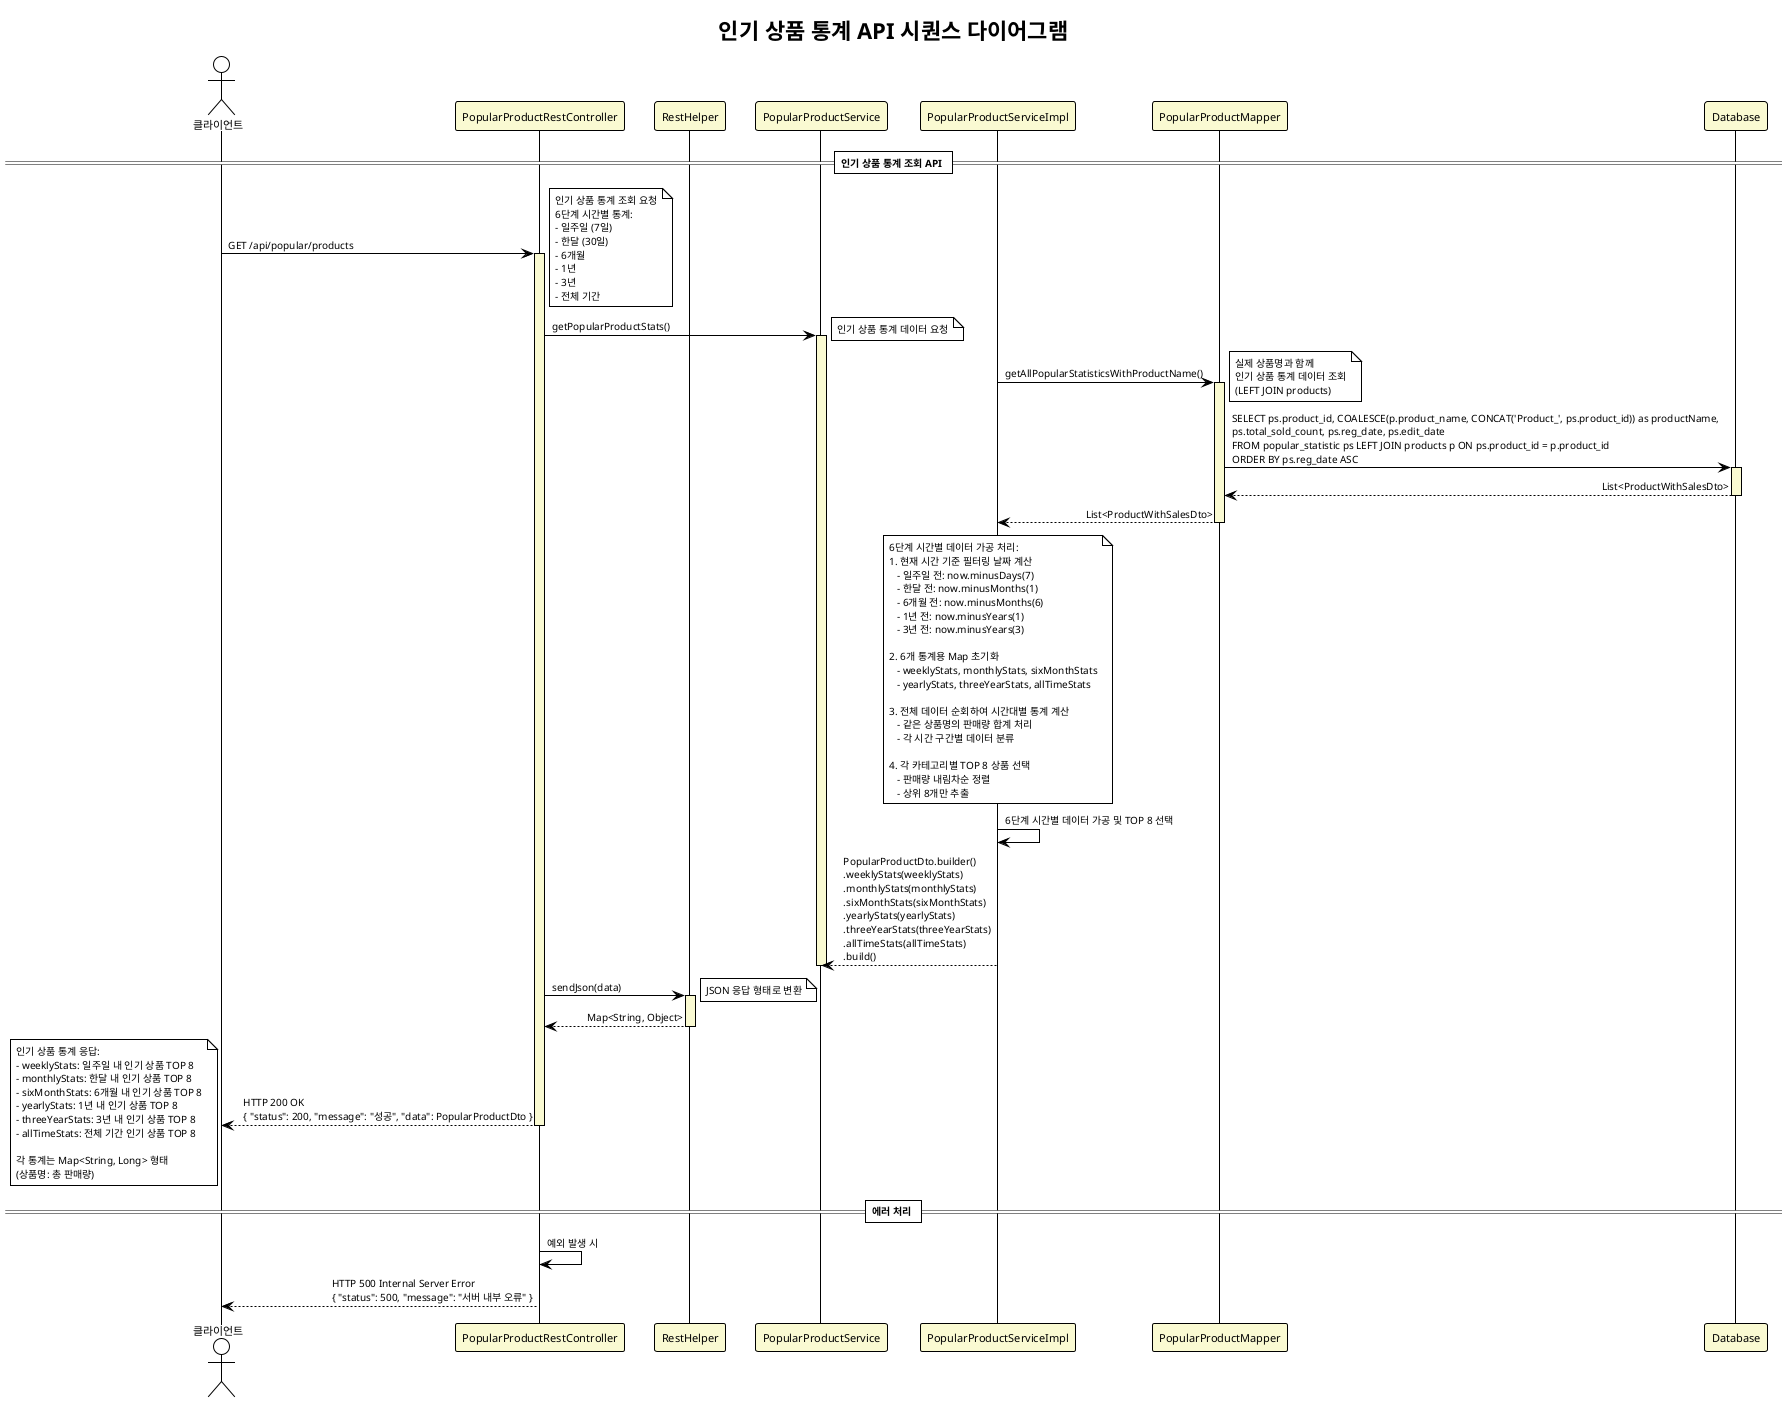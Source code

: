 @startuml PopularProductRestController
!define DPI 300
!theme plain
skinparam defaultFontName "맑은 고딕"
skinparam defaultFontSize 10
skinparam sequence {
    ArrowColor Black
    ActorBorderColor Black
    LifeLineBorderColor Black
    LifeLineBackgroundColor LightGoldenRodYellow
    ParticipantBorderColor Black
    ParticipantBackgroundColor LightGoldenRodYellow
    ParticipantFontName "맑은 고딕"
    ParticipantFontSize 11
    ActorFontName "맑은 고딕"
    ActorFontSize 11
    MessageAlign direction
    NoteFontName "맑은 고딕"
    NoteFontSize 10
}

title 인기 상품 통계 API 시퀀스 다이어그램

actor Client as "클라이언트"
participant PopularProductRestController as "PopularProductRestController"
participant RestHelper as "RestHelper"
participant PopularProductService as "PopularProductService"
participant PopularProductServiceImpl as "PopularProductServiceImpl"
participant PopularProductMapper as "PopularProductMapper"
participant Database as "Database"

== 인기 상품 통계 조회 API ==

Client -> PopularProductRestController: GET /api/popular/products
note right
  인기 상품 통계 조회 요청
  6단계 시간별 통계:
  - 일주일 (7일)
  - 한달 (30일)
  - 6개월
  - 1년
  - 3년
  - 전체 기간
end note

activate PopularProductRestController

PopularProductRestController -> PopularProductService: getPopularProductStats()
note right
  인기 상품 통계 데이터 요청
end note

activate PopularProductService

PopularProductServiceImpl -> PopularProductMapper: getAllPopularStatisticsWithProductName()
note right
  실제 상품명과 함께 
  인기 상품 통계 데이터 조회
  (LEFT JOIN products)
end note

activate PopularProductMapper

PopularProductMapper -> Database: SELECT ps.product_id, COALESCE(p.product_name, CONCAT('Product_', ps.product_id)) as productName,\nps.total_sold_count, ps.reg_date, ps.edit_date\nFROM popular_statistic ps LEFT JOIN products p ON ps.product_id = p.product_id\nORDER BY ps.reg_date ASC
activate Database
Database --> PopularProductMapper: List<ProductWithSalesDto>
deactivate Database

PopularProductMapper --> PopularProductServiceImpl: List<ProductWithSalesDto>
deactivate PopularProductMapper

note over PopularProductServiceImpl
  6단계 시간별 데이터 가공 처리:
  1. 현재 시간 기준 필터링 날짜 계산
     - 일주일 전: now.minusDays(7)
     - 한달 전: now.minusMonths(1)
     - 6개월 전: now.minusMonths(6)
     - 1년 전: now.minusYears(1)
     - 3년 전: now.minusYears(3)
  
  2. 6개 통계용 Map 초기화
     - weeklyStats, monthlyStats, sixMonthStats
     - yearlyStats, threeYearStats, allTimeStats
  
  3. 전체 데이터 순회하여 시간대별 통계 계산
     - 같은 상품명의 판매량 합계 처리
     - 각 시간 구간별 데이터 분류
  
  4. 각 카테고리별 TOP 8 상품 선택
     - 판매량 내림차순 정렬
     - 상위 8개만 추출
end note

PopularProductServiceImpl -> PopularProductServiceImpl: 6단계 시간별 데이터 가공 및 TOP 8 선택

PopularProductServiceImpl --> PopularProductService: PopularProductDto.builder()\n.weeklyStats(weeklyStats)\n.monthlyStats(monthlyStats)\n.sixMonthStats(sixMonthStats)\n.yearlyStats(yearlyStats)\n.threeYearStats(threeYearStats)\n.allTimeStats(allTimeStats)\n.build()
deactivate PopularProductService

PopularProductRestController -> RestHelper: sendJson(data)
note right
  JSON 응답 형태로 변환
end note

activate RestHelper
RestHelper --> PopularProductRestController: Map<String, Object>
deactivate RestHelper

PopularProductRestController --> Client: HTTP 200 OK\n{ "status": 200, "message": "성공", "data": PopularProductDto }
note left
  인기 상품 통계 응답:
  - weeklyStats: 일주일 내 인기 상품 TOP 8
  - monthlyStats: 한달 내 인기 상품 TOP 8
  - sixMonthStats: 6개월 내 인기 상품 TOP 8
  - yearlyStats: 1년 내 인기 상품 TOP 8
  - threeYearStats: 3년 내 인기 상품 TOP 8
  - allTimeStats: 전체 기간 인기 상품 TOP 8
  
  각 통계는 Map<String, Long> 형태
  (상품명: 총 판매량)
end note

deactivate PopularProductRestController

== 에러 처리 ==

PopularProductRestController -> PopularProductRestController: 예외 발생 시
PopularProductRestController --> Client: HTTP 500 Internal Server Error\n{ "status": 500, "message": "서버 내부 오류" }

@enduml
